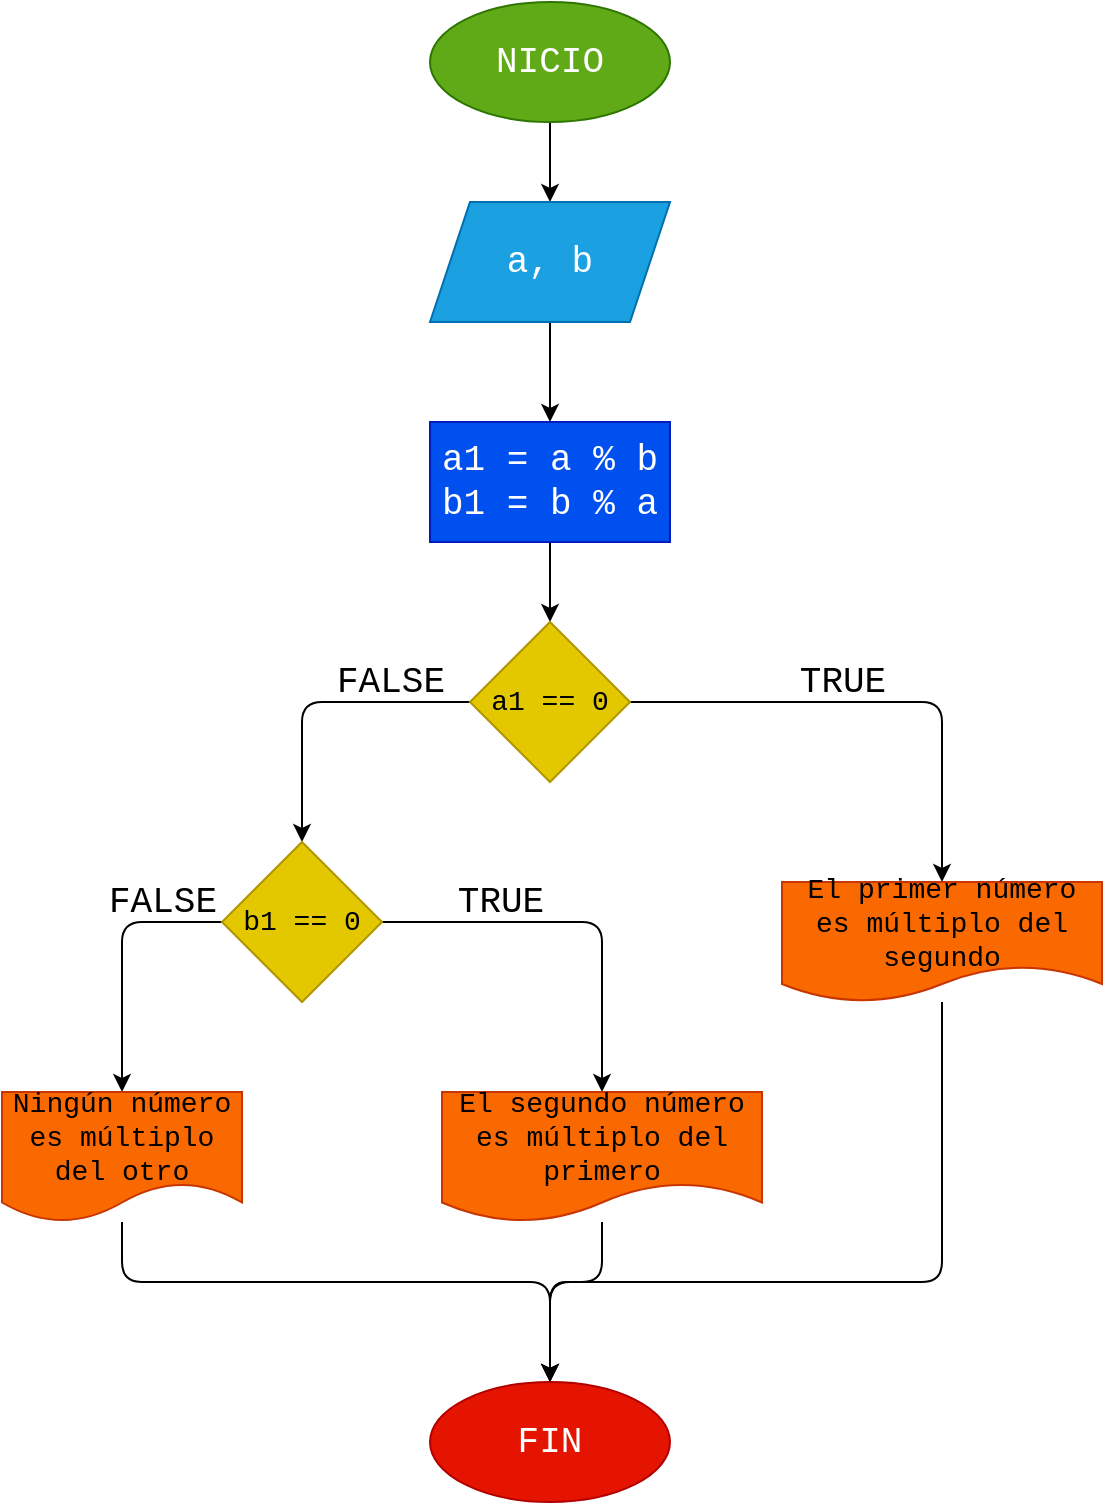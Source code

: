 <mxfile>
    <diagram id="aZxHtbB5vhc1LHr7WHbH" name="Page-1">
        <mxGraphModel dx="714" dy="503" grid="1" gridSize="10" guides="1" tooltips="1" connect="1" arrows="1" fold="1" page="1" pageScale="1" pageWidth="827" pageHeight="1169" math="0" shadow="0">
            <root>
                <mxCell id="0"/>
                <mxCell id="1" parent="0"/>
                <mxCell id="2" value="" style="edgeStyle=none;html=1;fontFamily=Courier New;fontSize=18;" edge="1" parent="1" source="3" target="5">
                    <mxGeometry relative="1" as="geometry"/>
                </mxCell>
                <mxCell id="3" value="NICIO" style="ellipse;whiteSpace=wrap;html=1;fillColor=#60a917;fontColor=#ffffff;strokeColor=#2D7600;fontFamily=Courier New;fontSize=18;" vertex="1" parent="1">
                    <mxGeometry x="294" width="120" height="60" as="geometry"/>
                </mxCell>
                <mxCell id="4" value="" style="edgeStyle=none;html=1;fontFamily=Courier New;fontSize=18;" edge="1" parent="1" source="5" target="7">
                    <mxGeometry relative="1" as="geometry"/>
                </mxCell>
                <mxCell id="5" value="a, b" style="shape=parallelogram;perimeter=parallelogramPerimeter;whiteSpace=wrap;html=1;fixedSize=1;fillColor=#1ba1e2;fontColor=#ffffff;strokeColor=#006EAF;fontFamily=Courier New;fontSize=18;" vertex="1" parent="1">
                    <mxGeometry x="294" y="100" width="120" height="60" as="geometry"/>
                </mxCell>
                <mxCell id="6" value="" style="edgeStyle=none;html=1;fontFamily=Courier New;fontSize=18;" edge="1" parent="1" source="7" target="10">
                    <mxGeometry relative="1" as="geometry"/>
                </mxCell>
                <mxCell id="7" value="a1 = a % b&lt;br&gt;b1 = b % a" style="whiteSpace=wrap;html=1;fillColor=#0050ef;fontColor=#ffffff;strokeColor=#001DBC;fontFamily=Courier New;fontSize=18;" vertex="1" parent="1">
                    <mxGeometry x="294" y="210" width="120" height="60" as="geometry"/>
                </mxCell>
                <mxCell id="8" value="" style="edgeStyle=none;html=1;fontFamily=Courier New;fontSize=18;" edge="1" parent="1" source="10" target="12">
                    <mxGeometry relative="1" as="geometry">
                        <Array as="points">
                            <mxPoint x="550" y="350"/>
                        </Array>
                    </mxGeometry>
                </mxCell>
                <mxCell id="9" value="" style="edgeStyle=none;html=1;fontFamily=Courier New;fontSize=18;" edge="1" parent="1" source="10" target="15">
                    <mxGeometry relative="1" as="geometry">
                        <Array as="points">
                            <mxPoint x="230" y="350"/>
                        </Array>
                    </mxGeometry>
                </mxCell>
                <mxCell id="10" value="a1 == 0" style="rhombus;whiteSpace=wrap;html=1;fillColor=#e3c800;fontColor=#000000;strokeColor=#B09500;fontFamily=Courier New;fontSize=14;" vertex="1" parent="1">
                    <mxGeometry x="314" y="310" width="80" height="80" as="geometry"/>
                </mxCell>
                <mxCell id="11" style="edgeStyle=none;html=1;entryX=0.5;entryY=0;entryDx=0;entryDy=0;fontFamily=Courier New;fontSize=18;" edge="1" parent="1" source="12" target="20">
                    <mxGeometry relative="1" as="geometry">
                        <Array as="points">
                            <mxPoint x="550" y="640"/>
                            <mxPoint x="354" y="640"/>
                        </Array>
                    </mxGeometry>
                </mxCell>
                <mxCell id="12" value="El primer número es múltiplo del segundo" style="shape=document;whiteSpace=wrap;html=1;boundedLbl=1;fillColor=#fa6800;fontColor=#000000;strokeColor=#C73500;fontFamily=Courier New;fontSize=14;" vertex="1" parent="1">
                    <mxGeometry x="470" y="440" width="160" height="60" as="geometry"/>
                </mxCell>
                <mxCell id="13" value="" style="edgeStyle=none;html=1;fontFamily=Courier New;fontSize=18;" edge="1" parent="1" source="15" target="17">
                    <mxGeometry relative="1" as="geometry">
                        <Array as="points">
                            <mxPoint x="380" y="460"/>
                        </Array>
                    </mxGeometry>
                </mxCell>
                <mxCell id="14" value="" style="edgeStyle=none;html=1;fontFamily=Courier New;fontSize=18;" edge="1" parent="1" source="15" target="19">
                    <mxGeometry relative="1" as="geometry">
                        <Array as="points">
                            <mxPoint x="140" y="460"/>
                        </Array>
                    </mxGeometry>
                </mxCell>
                <mxCell id="15" value="b1 == 0" style="rhombus;whiteSpace=wrap;html=1;fillColor=#e3c800;fontColor=#000000;strokeColor=#B09500;fontFamily=Courier New;fontSize=14;" vertex="1" parent="1">
                    <mxGeometry x="190" y="420" width="80" height="80" as="geometry"/>
                </mxCell>
                <mxCell id="16" style="edgeStyle=none;html=1;entryX=0.5;entryY=0;entryDx=0;entryDy=0;fontFamily=Courier New;fontSize=18;" edge="1" parent="1" source="17" target="20">
                    <mxGeometry relative="1" as="geometry">
                        <Array as="points">
                            <mxPoint x="380" y="640"/>
                            <mxPoint x="354" y="640"/>
                        </Array>
                    </mxGeometry>
                </mxCell>
                <mxCell id="17" value="El segundo número es múltiplo del primero" style="shape=document;whiteSpace=wrap;html=1;boundedLbl=1;fillColor=#fa6800;fontColor=#000000;strokeColor=#C73500;fontFamily=Courier New;fontSize=14;" vertex="1" parent="1">
                    <mxGeometry x="300" y="545" width="160" height="65" as="geometry"/>
                </mxCell>
                <mxCell id="18" style="edgeStyle=none;html=1;entryX=0.5;entryY=0;entryDx=0;entryDy=0;fontFamily=Courier New;fontSize=18;" edge="1" parent="1" source="19" target="20">
                    <mxGeometry relative="1" as="geometry">
                        <Array as="points">
                            <mxPoint x="140" y="640"/>
                            <mxPoint x="354" y="640"/>
                        </Array>
                    </mxGeometry>
                </mxCell>
                <mxCell id="19" value="Ningún número es múltiplo del otro" style="shape=document;whiteSpace=wrap;html=1;boundedLbl=1;fillColor=#fa6800;fontColor=#000000;strokeColor=#C73500;fontFamily=Courier New;fontSize=14;" vertex="1" parent="1">
                    <mxGeometry x="80" y="545" width="120" height="65" as="geometry"/>
                </mxCell>
                <mxCell id="20" value="FIN" style="ellipse;whiteSpace=wrap;html=1;fillColor=#e51400;fontColor=#ffffff;strokeColor=#B20000;fontFamily=Courier New;fontSize=18;" vertex="1" parent="1">
                    <mxGeometry x="294" y="690" width="120" height="60" as="geometry"/>
                </mxCell>
                <mxCell id="21" value="TRUE" style="text;html=1;align=center;verticalAlign=middle;resizable=0;points=[];autosize=1;strokeColor=none;fillColor=none;fontSize=18;fontFamily=Courier New;" vertex="1" parent="1">
                    <mxGeometry x="465" y="320" width="70" height="40" as="geometry"/>
                </mxCell>
                <mxCell id="22" value="FALSE" style="text;html=1;align=center;verticalAlign=middle;resizable=0;points=[];autosize=1;strokeColor=none;fillColor=none;fontSize=18;fontFamily=Courier New;" vertex="1" parent="1">
                    <mxGeometry x="234" y="320" width="80" height="40" as="geometry"/>
                </mxCell>
                <mxCell id="23" value="TRUE" style="text;html=1;align=center;verticalAlign=middle;resizable=0;points=[];autosize=1;strokeColor=none;fillColor=none;fontSize=18;fontFamily=Courier New;" vertex="1" parent="1">
                    <mxGeometry x="294" y="430" width="70" height="40" as="geometry"/>
                </mxCell>
                <mxCell id="24" value="FALSE" style="text;html=1;align=center;verticalAlign=middle;resizable=0;points=[];autosize=1;strokeColor=none;fillColor=none;fontSize=18;fontFamily=Courier New;" vertex="1" parent="1">
                    <mxGeometry x="120" y="430" width="80" height="40" as="geometry"/>
                </mxCell>
            </root>
        </mxGraphModel>
    </diagram>
</mxfile>